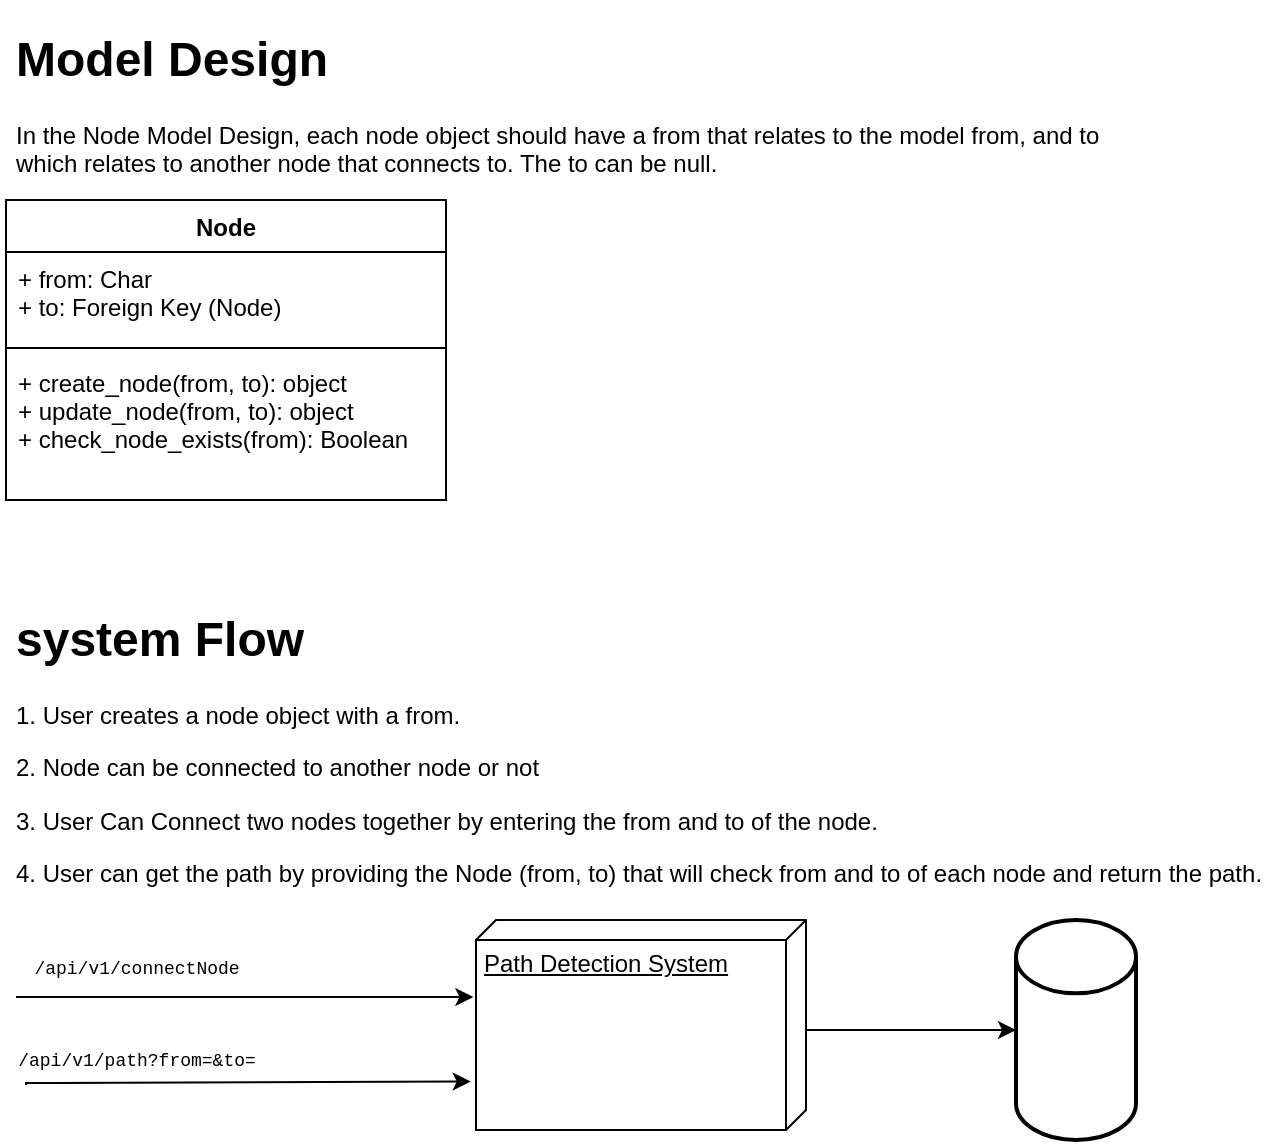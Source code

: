 <mxfile version="14.6.6" type="github"><diagram id="3TpRhoGU3LJz3qtVen7u" name="Page-1"><mxGraphModel dx="1125" dy="1745" grid="1" gridSize="10" guides="1" tooltips="1" connect="1" arrows="1" fold="1" page="1" pageScale="1" pageWidth="850" pageHeight="1100" math="0" shadow="0"><root><mxCell id="0"/><mxCell id="1" parent="0"/><mxCell id="HwheohhzHZv188yadTWc-15" value="" style="group" vertex="1" connectable="0" parent="1"><mxGeometry x="40" width="570" height="240" as="geometry"/></mxCell><mxCell id="HwheohhzHZv188yadTWc-1" value="Node" style="swimlane;fontStyle=1;align=center;verticalAlign=top;childLayout=stackLayout;horizontal=1;startSize=26;horizontalStack=0;resizeParent=1;resizeParentMax=0;resizeLast=0;collapsible=1;marginBottom=0;" vertex="1" parent="HwheohhzHZv188yadTWc-15"><mxGeometry y="90" width="220" height="150" as="geometry"/></mxCell><mxCell id="HwheohhzHZv188yadTWc-2" value="+ from: Char&#10;+ to: Foreign Key (Node)" style="text;strokeColor=none;fillColor=none;align=left;verticalAlign=top;spacingLeft=4;spacingRight=4;overflow=hidden;rotatable=0;points=[[0,0.5],[1,0.5]];portConstraint=eastwest;" vertex="1" parent="HwheohhzHZv188yadTWc-1"><mxGeometry y="26" width="220" height="44" as="geometry"/></mxCell><mxCell id="HwheohhzHZv188yadTWc-3" value="" style="line;strokeWidth=1;fillColor=none;align=left;verticalAlign=middle;spacingTop=-1;spacingLeft=3;spacingRight=3;rotatable=0;labelPosition=right;points=[];portConstraint=eastwest;" vertex="1" parent="HwheohhzHZv188yadTWc-1"><mxGeometry y="70" width="220" height="8" as="geometry"/></mxCell><mxCell id="HwheohhzHZv188yadTWc-4" value="+ create_node(from, to): object&#10;+ update_node(from, to): object&#10;+ check_node_exists(from): Boolean" style="text;strokeColor=none;fillColor=none;align=left;verticalAlign=top;spacingLeft=4;spacingRight=4;overflow=hidden;rotatable=0;points=[[0,0.5],[1,0.5]];portConstraint=eastwest;" vertex="1" parent="HwheohhzHZv188yadTWc-1"><mxGeometry y="78" width="220" height="72" as="geometry"/></mxCell><mxCell id="HwheohhzHZv188yadTWc-14" value="&lt;h1&gt;Model Design&lt;/h1&gt;&lt;p&gt;In the Node Model Design, each node object should have a&amp;nbsp;&lt;span&gt;from&lt;/span&gt;&amp;nbsp;that relates to the model&amp;nbsp;&lt;span&gt;from&lt;/span&gt;, and to which relates to another node that connects to. The to can be null.&lt;/p&gt;" style="text;html=1;strokeColor=none;fillColor=none;spacing=5;spacingTop=-20;whiteSpace=wrap;overflow=hidden;rounded=0;align=left;" vertex="1" parent="HwheohhzHZv188yadTWc-15"><mxGeometry width="570" height="80" as="geometry"/></mxCell><mxCell id="HwheohhzHZv188yadTWc-23" value="&lt;h1&gt;system Flow&lt;/h1&gt;&lt;p&gt;1. User creates a node object with a&amp;nbsp;&lt;span&gt;from&lt;/span&gt;.&lt;/p&gt;&lt;p&gt;2. Node can be connected to another node or not&lt;/p&gt;&lt;p&gt;3. User Can Connect two nodes together by entering the&amp;nbsp;&lt;span&gt;from&lt;/span&gt;&amp;nbsp;and to of the node.&lt;/p&gt;&lt;p&gt;4. User can get the path by providing the Node (from, to) that will check from and to of each node and return the path.&lt;/p&gt;" style="text;html=1;strokeColor=none;fillColor=none;spacing=5;spacingTop=-20;whiteSpace=wrap;overflow=hidden;rounded=0;align=left;" vertex="1" parent="1"><mxGeometry x="40" y="290" width="640" height="150" as="geometry"/></mxCell><mxCell id="HwheohhzHZv188yadTWc-33" value="" style="strokeWidth=2;html=1;shape=mxgraph.flowchart.database;whiteSpace=wrap;fillColor=none;gradientColor=none;align=left;" vertex="1" parent="1"><mxGeometry x="545" y="450" width="60" height="110" as="geometry"/></mxCell><mxCell id="HwheohhzHZv188yadTWc-37" style="edgeStyle=orthogonalEdgeStyle;rounded=0;orthogonalLoop=1;jettySize=auto;html=1;entryX=0;entryY=0.5;entryDx=0;entryDy=0;entryPerimeter=0;" edge="1" parent="1" source="HwheohhzHZv188yadTWc-35" target="HwheohhzHZv188yadTWc-33"><mxGeometry relative="1" as="geometry"><mxPoint x="505" y="502.5" as="targetPoint"/><Array as="points"><mxPoint x="545" y="505.5"/></Array></mxGeometry></mxCell><mxCell id="HwheohhzHZv188yadTWc-35" value="Path Detection System" style="verticalAlign=top;align=left;spacingTop=8;spacingLeft=2;spacingRight=12;shape=cube;size=10;direction=south;fontStyle=4;html=1;fillColor=none;gradientColor=none;" vertex="1" parent="1"><mxGeometry x="275" y="450" width="165" height="105" as="geometry"/></mxCell><mxCell id="HwheohhzHZv188yadTWc-41" value="" style="group" vertex="1" connectable="0" parent="1"><mxGeometry x="45" y="475" width="120" height="24.5" as="geometry"/></mxCell><mxCell id="HwheohhzHZv188yadTWc-38" style="edgeStyle=orthogonalEdgeStyle;rounded=0;orthogonalLoop=1;jettySize=auto;html=1;entryX=0.367;entryY=1.008;entryDx=0;entryDy=0;entryPerimeter=0;" edge="1" parent="HwheohhzHZv188yadTWc-41" target="HwheohhzHZv188yadTWc-35"><mxGeometry relative="1" as="geometry"><mxPoint y="13.5" as="sourcePoint"/><mxPoint x="220" y="25.5" as="targetPoint"/><Array as="points"><mxPoint y="14"/><mxPoint x="160" y="14"/></Array></mxGeometry></mxCell><mxCell id="HwheohhzHZv188yadTWc-39" value="&lt;font face=&quot;Courier New&quot; style=&quot;font-size: 9px&quot;&gt;/api/v1/connectNode&lt;/font&gt;" style="text;html=1;align=center;verticalAlign=middle;resizable=0;points=[];autosize=1;strokeColor=none;" vertex="1" parent="HwheohhzHZv188yadTWc-41"><mxGeometry y="-12.5" width="120" height="20" as="geometry"/></mxCell><mxCell id="HwheohhzHZv188yadTWc-42" value="" style="group" vertex="1" connectable="0" parent="1"><mxGeometry x="45" y="508.5" width="125" height="24.5" as="geometry"/></mxCell><mxCell id="HwheohhzHZv188yadTWc-44" value="&lt;font face=&quot;Courier New&quot; style=&quot;font-size: 9px&quot;&gt;/api/v1/path?from=&amp;amp;to=&lt;/font&gt;" style="text;html=1;align=center;verticalAlign=middle;resizable=0;points=[];autosize=1;strokeColor=none;" vertex="1" parent="HwheohhzHZv188yadTWc-42"><mxGeometry x="-5" width="130" height="20" as="geometry"/></mxCell><mxCell id="HwheohhzHZv188yadTWc-43" style="edgeStyle=orthogonalEdgeStyle;rounded=0;orthogonalLoop=1;jettySize=auto;html=1;entryX=0.769;entryY=1.016;entryDx=0;entryDy=0;entryPerimeter=0;" edge="1" parent="1" target="HwheohhzHZv188yadTWc-35"><mxGeometry relative="1" as="geometry"><mxPoint x="50" y="532.5" as="sourcePoint"/><mxPoint x="195" y="531.53" as="targetPoint"/><Array as="points"><mxPoint x="65" y="531.5"/><mxPoint x="272" y="531.5"/></Array></mxGeometry></mxCell></root></mxGraphModel></diagram></mxfile>